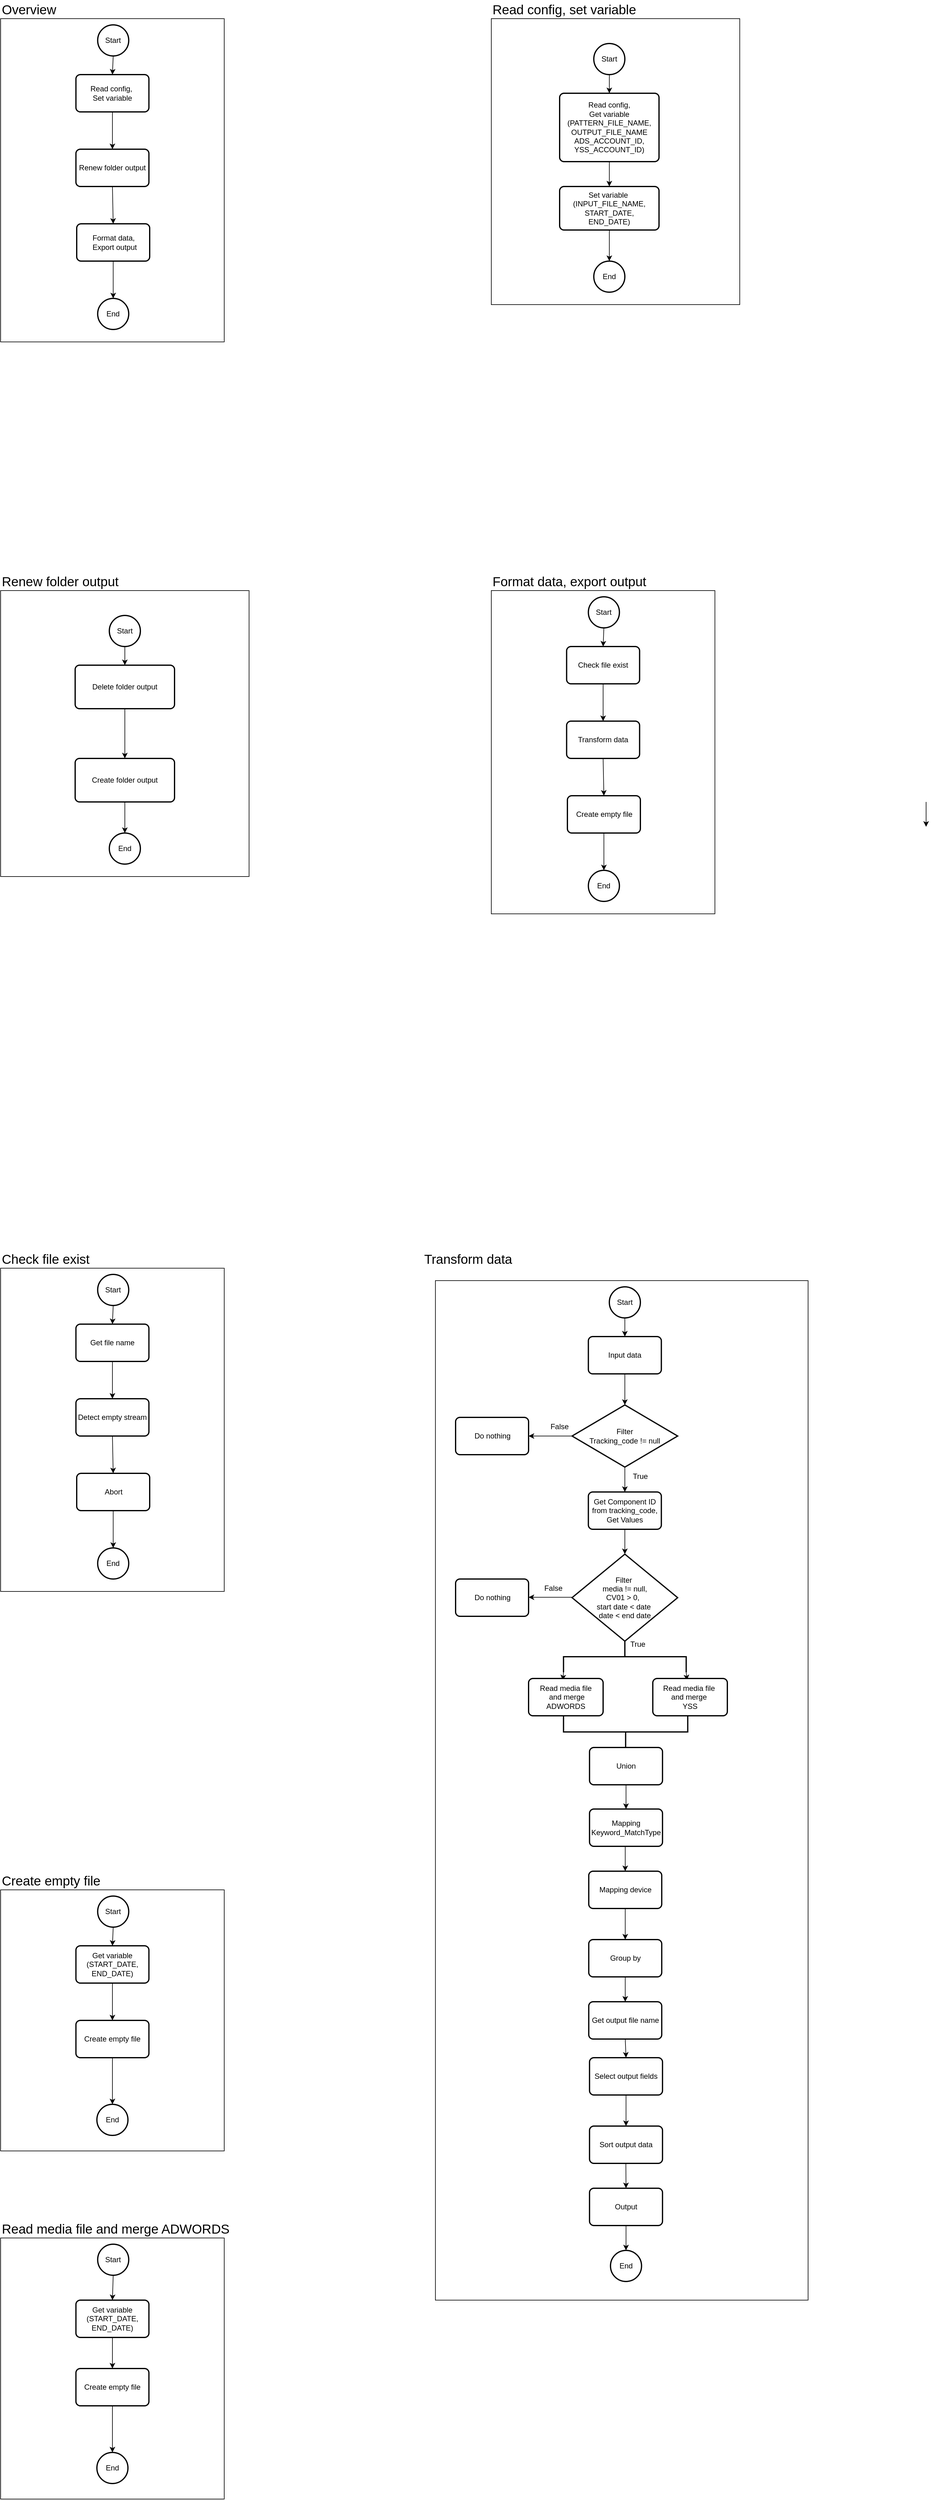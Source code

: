 <mxfile version="24.8.3">
  <diagram name="Page-1" id="QcSPTYwzE0Wv7wZv9sbd">
    <mxGraphModel grid="1" page="1" gridSize="10" guides="1" tooltips="1" connect="1" arrows="1" fold="1" pageScale="1" pageWidth="850" pageHeight="1100" math="0" shadow="0">
      <root>
        <mxCell id="0" />
        <mxCell id="1" parent="0" />
        <mxCell id="HnQaNsxPzA5SRA8-1qJC-114" value="" style="rounded=0;whiteSpace=wrap;html=1;" vertex="1" parent="1">
          <mxGeometry x="200" y="-880" width="360" height="520" as="geometry" />
        </mxCell>
        <mxCell id="HnQaNsxPzA5SRA8-1qJC-112" value="" style="rounded=0;whiteSpace=wrap;html=1;" vertex="1" parent="1">
          <mxGeometry x="900" y="1150" width="600" height="1640" as="geometry" />
        </mxCell>
        <mxCell id="HnQaNsxPzA5SRA8-1qJC-42" value="Start" style="strokeWidth=2;html=1;shape=mxgraph.flowchart.start_2;whiteSpace=wrap;" vertex="1" parent="1">
          <mxGeometry x="1180" y="1160" width="50" height="50" as="geometry" />
        </mxCell>
        <mxCell id="HnQaNsxPzA5SRA8-1qJC-43" value="Input data" style="rounded=1;whiteSpace=wrap;html=1;absoluteArcSize=1;arcSize=14;strokeWidth=2;" vertex="1" parent="1">
          <mxGeometry x="1146.25" y="1240" width="117.5" height="60" as="geometry" />
        </mxCell>
        <mxCell id="HnQaNsxPzA5SRA8-1qJC-44" value="" style="endArrow=classic;html=1;rounded=0;exitX=0.5;exitY=1;exitDx=0;exitDy=0;exitPerimeter=0;" edge="1" parent="1" source="HnQaNsxPzA5SRA8-1qJC-42" target="HnQaNsxPzA5SRA8-1qJC-43">
          <mxGeometry width="50" height="50" relative="1" as="geometry">
            <mxPoint x="399" y="1310" as="sourcePoint" />
            <mxPoint x="399" y="1370" as="targetPoint" />
          </mxGeometry>
        </mxCell>
        <mxCell id="HnQaNsxPzA5SRA8-1qJC-47" value="" style="endArrow=classic;html=1;rounded=0;exitX=0.5;exitY=1;exitDx=0;exitDy=0;entryX=0.5;entryY=0;entryDx=0;entryDy=0;entryPerimeter=0;" edge="1" parent="1" source="HnQaNsxPzA5SRA8-1qJC-43" target="Kr7eUfW6-zDZTBpOIOXm-1">
          <mxGeometry width="50" height="50" relative="1" as="geometry">
            <mxPoint x="1450" y="1370" as="sourcePoint" />
            <mxPoint x="1205" y="1340" as="targetPoint" />
          </mxGeometry>
        </mxCell>
        <mxCell id="HnQaNsxPzA5SRA8-1qJC-49" value="Get Component ID from tracking_code,&lt;div&gt;Get Values&lt;/div&gt;" style="rounded=1;whiteSpace=wrap;html=1;absoluteArcSize=1;arcSize=14;strokeWidth=2;" vertex="1" parent="1">
          <mxGeometry x="1146.25" y="1490" width="117.5" height="60" as="geometry" />
        </mxCell>
        <mxCell id="HnQaNsxPzA5SRA8-1qJC-51" value="" style="endArrow=classic;html=1;rounded=0;exitX=0.5;exitY=1;exitDx=0;exitDy=0;entryX=0.5;entryY=0;entryDx=0;entryDy=0;entryPerimeter=0;" edge="1" parent="1" source="HnQaNsxPzA5SRA8-1qJC-49" target="Kr7eUfW6-zDZTBpOIOXm-7">
          <mxGeometry width="50" height="50" relative="1" as="geometry">
            <mxPoint x="1590" y="1530" as="sourcePoint" />
            <mxPoint x="1205" y="1590" as="targetPoint" />
          </mxGeometry>
        </mxCell>
        <mxCell id="HnQaNsxPzA5SRA8-1qJC-54" value="" style="endArrow=classic;html=1;rounded=0;exitX=0.5;exitY=1;exitDx=0;exitDy=0;entryX=0.5;entryY=0;entryDx=0;entryDy=0;" edge="1" parent="1" source="HnQaNsxPzA5SRA8-1qJC-67" target="HnQaNsxPzA5SRA8-1qJC-65">
          <mxGeometry width="50" height="50" relative="1" as="geometry">
            <mxPoint x="1298.88" y="2150" as="sourcePoint" />
            <mxPoint x="1298.88" y="2190" as="targetPoint" />
          </mxGeometry>
        </mxCell>
        <mxCell id="HnQaNsxPzA5SRA8-1qJC-56" value="" style="endArrow=classic;html=1;rounded=0;exitX=0.5;exitY=1;exitDx=0;exitDy=0;entryX=0.5;entryY=0;entryDx=0;entryDy=0;" edge="1" parent="1" target="HnQaNsxPzA5SRA8-1qJC-67">
          <mxGeometry width="50" height="50" relative="1" as="geometry">
            <mxPoint x="1205.63" y="2060" as="sourcePoint" />
            <mxPoint x="1640.63" y="1770" as="targetPoint" />
          </mxGeometry>
        </mxCell>
        <mxCell id="HnQaNsxPzA5SRA8-1qJC-59" value="" style="endArrow=classic;html=1;rounded=0;entryX=0.5;entryY=0;entryDx=0;entryDy=0;exitX=0.5;exitY=1;exitDx=0;exitDy=0;entryPerimeter=0;" edge="1" parent="1" source="HnQaNsxPzA5SRA8-1qJC-70">
          <mxGeometry width="50" height="50" relative="1" as="geometry">
            <mxPoint x="1340.63" y="2660" as="sourcePoint" />
            <mxPoint x="1206.88" y="2710" as="targetPoint" />
          </mxGeometry>
        </mxCell>
        <mxCell id="HnQaNsxPzA5SRA8-1qJC-65" value="Group by" style="rounded=1;whiteSpace=wrap;html=1;absoluteArcSize=1;arcSize=14;strokeWidth=2;" vertex="1" parent="1">
          <mxGeometry x="1146.88" y="2210" width="117.5" height="60" as="geometry" />
        </mxCell>
        <mxCell id="HnQaNsxPzA5SRA8-1qJC-66" value="Sort output data" style="rounded=1;whiteSpace=wrap;html=1;absoluteArcSize=1;arcSize=14;strokeWidth=2;" vertex="1" parent="1">
          <mxGeometry x="1148.13" y="2510" width="117.5" height="60" as="geometry" />
        </mxCell>
        <mxCell id="HnQaNsxPzA5SRA8-1qJC-67" value="Mapping device" style="rounded=1;whiteSpace=wrap;html=1;absoluteArcSize=1;arcSize=14;strokeWidth=2;" vertex="1" parent="1">
          <mxGeometry x="1146.88" y="2100" width="117.5" height="60" as="geometry" />
        </mxCell>
        <mxCell id="HnQaNsxPzA5SRA8-1qJC-68" value="Mapping Keyword_MatchType" style="rounded=1;whiteSpace=wrap;html=1;absoluteArcSize=1;arcSize=14;strokeWidth=2;" vertex="1" parent="1">
          <mxGeometry x="1148.13" y="2000" width="117.5" height="60" as="geometry" />
        </mxCell>
        <mxCell id="HnQaNsxPzA5SRA8-1qJC-69" value="Get output file name" style="rounded=1;whiteSpace=wrap;html=1;absoluteArcSize=1;arcSize=14;strokeWidth=2;" vertex="1" parent="1">
          <mxGeometry x="1146.88" y="2310" width="117.5" height="60" as="geometry" />
        </mxCell>
        <mxCell id="HnQaNsxPzA5SRA8-1qJC-70" value="Output" style="rounded=1;whiteSpace=wrap;html=1;absoluteArcSize=1;arcSize=14;strokeWidth=2;" vertex="1" parent="1">
          <mxGeometry x="1148.13" y="2610" width="117.5" height="60" as="geometry" />
        </mxCell>
        <mxCell id="HnQaNsxPzA5SRA8-1qJC-89" value="End" style="strokeWidth=2;html=1;shape=mxgraph.flowchart.start_2;whiteSpace=wrap;" vertex="1" parent="1">
          <mxGeometry x="1181.88" y="2710" width="50" height="50" as="geometry" />
        </mxCell>
        <mxCell id="HnQaNsxPzA5SRA8-1qJC-98" value="" style="endArrow=classic;html=1;rounded=0;exitX=0.5;exitY=1;exitDx=0;exitDy=0;entryX=0.5;entryY=0;entryDx=0;entryDy=0;" edge="1" parent="1">
          <mxGeometry width="50" height="50" relative="1" as="geometry">
            <mxPoint x="1690" y="380" as="sourcePoint" />
            <mxPoint x="1690" y="420" as="targetPoint" />
          </mxGeometry>
        </mxCell>
        <mxCell id="HnQaNsxPzA5SRA8-1qJC-100" value="Start" style="strokeWidth=2;html=1;shape=mxgraph.flowchart.start_2;whiteSpace=wrap;" vertex="1" parent="1">
          <mxGeometry x="356.25" y="-870" width="50" height="50" as="geometry" />
        </mxCell>
        <mxCell id="HnQaNsxPzA5SRA8-1qJC-101" value="Read config,&amp;nbsp;&lt;div&gt;Set variable&lt;/div&gt;" style="rounded=1;whiteSpace=wrap;html=1;absoluteArcSize=1;arcSize=14;strokeWidth=2;" vertex="1" parent="1">
          <mxGeometry x="321.25" y="-790" width="117.5" height="60" as="geometry" />
        </mxCell>
        <mxCell id="HnQaNsxPzA5SRA8-1qJC-102" value="End" style="strokeWidth=2;html=1;shape=mxgraph.flowchart.start_2;whiteSpace=wrap;" vertex="1" parent="1">
          <mxGeometry x="356.25" y="-430" width="50" height="50" as="geometry" />
        </mxCell>
        <mxCell id="HnQaNsxPzA5SRA8-1qJC-103" value="" style="endArrow=classic;html=1;rounded=0;exitX=0.5;exitY=1;exitDx=0;exitDy=0;exitPerimeter=0;entryX=0.5;entryY=0;entryDx=0;entryDy=0;" edge="1" parent="1" source="HnQaNsxPzA5SRA8-1qJC-100" target="HnQaNsxPzA5SRA8-1qJC-101">
          <mxGeometry width="50" height="50" relative="1" as="geometry">
            <mxPoint x="541.25" y="-680" as="sourcePoint" />
            <mxPoint x="601.25" y="-600" as="targetPoint" />
          </mxGeometry>
        </mxCell>
        <mxCell id="HnQaNsxPzA5SRA8-1qJC-104" value="Renew folder output" style="rounded=1;whiteSpace=wrap;html=1;absoluteArcSize=1;arcSize=14;strokeWidth=2;" vertex="1" parent="1">
          <mxGeometry x="321.25" y="-670" width="117.5" height="60" as="geometry" />
        </mxCell>
        <mxCell id="HnQaNsxPzA5SRA8-1qJC-105" value="Format data,&lt;div&gt;&amp;nbsp;Export output&lt;/div&gt;" style="rounded=1;whiteSpace=wrap;html=1;absoluteArcSize=1;arcSize=14;strokeWidth=2;" vertex="1" parent="1">
          <mxGeometry x="322.5" y="-550" width="117.5" height="60" as="geometry" />
        </mxCell>
        <mxCell id="HnQaNsxPzA5SRA8-1qJC-106" value="" style="endArrow=classic;html=1;rounded=0;exitX=0.5;exitY=1;exitDx=0;exitDy=0;" edge="1" parent="1" source="HnQaNsxPzA5SRA8-1qJC-101" target="HnQaNsxPzA5SRA8-1qJC-104">
          <mxGeometry width="50" height="50" relative="1" as="geometry">
            <mxPoint x="501.25" y="-480" as="sourcePoint" />
            <mxPoint x="551.25" y="-530" as="targetPoint" />
          </mxGeometry>
        </mxCell>
        <mxCell id="HnQaNsxPzA5SRA8-1qJC-107" value="" style="endArrow=classic;html=1;rounded=0;exitX=0.5;exitY=1;exitDx=0;exitDy=0;entryX=0.5;entryY=0;entryDx=0;entryDy=0;" edge="1" parent="1" source="HnQaNsxPzA5SRA8-1qJC-104" target="HnQaNsxPzA5SRA8-1qJC-105">
          <mxGeometry width="50" height="50" relative="1" as="geometry">
            <mxPoint x="390.25" y="-720" as="sourcePoint" />
            <mxPoint x="390.25" y="-660" as="targetPoint" />
          </mxGeometry>
        </mxCell>
        <mxCell id="HnQaNsxPzA5SRA8-1qJC-108" value="" style="endArrow=classic;html=1;rounded=0;exitX=0.5;exitY=1;exitDx=0;exitDy=0;entryX=0.5;entryY=0;entryDx=0;entryDy=0;entryPerimeter=0;" edge="1" parent="1" source="HnQaNsxPzA5SRA8-1qJC-105" target="HnQaNsxPzA5SRA8-1qJC-102">
          <mxGeometry width="50" height="50" relative="1" as="geometry">
            <mxPoint x="400.25" y="-710" as="sourcePoint" />
            <mxPoint x="400.25" y="-650" as="targetPoint" />
          </mxGeometry>
        </mxCell>
        <mxCell id="HnQaNsxPzA5SRA8-1qJC-113" value="&lt;font style=&quot;font-size: 21px;&quot;&gt;Transform data&lt;/font&gt;" style="text;html=1;align=left;verticalAlign=middle;whiteSpace=wrap;rounded=0;" vertex="1" parent="1">
          <mxGeometry x="880" y="1100" width="180" height="30" as="geometry" />
        </mxCell>
        <mxCell id="HnQaNsxPzA5SRA8-1qJC-115" value="&lt;font style=&quot;font-size: 21px;&quot;&gt;Overview&lt;/font&gt;" style="text;html=1;align=left;verticalAlign=middle;whiteSpace=wrap;rounded=0;" vertex="1" parent="1">
          <mxGeometry x="200" y="-910" width="180" height="30" as="geometry" />
        </mxCell>
        <mxCell id="HnQaNsxPzA5SRA8-1qJC-116" value="" style="rounded=0;whiteSpace=wrap;html=1;" vertex="1" parent="1">
          <mxGeometry x="990" y="-880" width="400" height="460" as="geometry" />
        </mxCell>
        <mxCell id="HnQaNsxPzA5SRA8-1qJC-117" value="Read config,&lt;div&gt;Get variable&lt;/div&gt;&lt;div&gt;(PATTERN_FILE_NAME,&lt;/div&gt;&lt;div&gt;OUTPUT_FILE_NAME&lt;/div&gt;&lt;div&gt;ADS_ACCOUNT_ID,&lt;/div&gt;&lt;div&gt;YSS_ACCOUNT_ID)&lt;/div&gt;" style="rounded=1;whiteSpace=wrap;html=1;absoluteArcSize=1;arcSize=14;strokeWidth=2;" vertex="1" parent="1">
          <mxGeometry x="1100" y="-760" width="160" height="110" as="geometry" />
        </mxCell>
        <mxCell id="HnQaNsxPzA5SRA8-1qJC-118" value="End" style="strokeWidth=2;html=1;shape=mxgraph.flowchart.start_2;whiteSpace=wrap;" vertex="1" parent="1">
          <mxGeometry x="1155" y="-490" width="50" height="50" as="geometry" />
        </mxCell>
        <mxCell id="HnQaNsxPzA5SRA8-1qJC-119" value="" style="endArrow=classic;html=1;rounded=0;exitX=0.5;exitY=1;exitDx=0;exitDy=0;exitPerimeter=0;entryX=0.5;entryY=0;entryDx=0;entryDy=0;" edge="1" parent="1" target="HnQaNsxPzA5SRA8-1qJC-117">
          <mxGeometry width="50" height="50" relative="1" as="geometry">
            <mxPoint x="1180" y="-790" as="sourcePoint" />
            <mxPoint x="1400" y="-570" as="targetPoint" />
          </mxGeometry>
        </mxCell>
        <mxCell id="HnQaNsxPzA5SRA8-1qJC-120" value="Set variable&amp;nbsp;&lt;div&gt;(INPUT_FILE_NAME,&lt;/div&gt;&lt;div&gt;START_DATE,&lt;/div&gt;&lt;div&gt;END_DATE)&lt;/div&gt;" style="rounded=1;whiteSpace=wrap;html=1;absoluteArcSize=1;arcSize=14;strokeWidth=2;" vertex="1" parent="1">
          <mxGeometry x="1100" y="-610" width="160" height="70" as="geometry" />
        </mxCell>
        <mxCell id="HnQaNsxPzA5SRA8-1qJC-121" value="" style="endArrow=classic;html=1;rounded=0;exitX=0.5;exitY=1;exitDx=0;exitDy=0;" edge="1" parent="1" source="HnQaNsxPzA5SRA8-1qJC-117" target="HnQaNsxPzA5SRA8-1qJC-120">
          <mxGeometry width="50" height="50" relative="1" as="geometry">
            <mxPoint x="1300" y="-450" as="sourcePoint" />
            <mxPoint x="1350" y="-500" as="targetPoint" />
          </mxGeometry>
        </mxCell>
        <mxCell id="HnQaNsxPzA5SRA8-1qJC-122" value="" style="endArrow=classic;html=1;rounded=0;exitX=0.5;exitY=1;exitDx=0;exitDy=0;entryX=0.5;entryY=0;entryDx=0;entryDy=0;entryPerimeter=0;" edge="1" parent="1" source="HnQaNsxPzA5SRA8-1qJC-120" target="HnQaNsxPzA5SRA8-1qJC-118">
          <mxGeometry width="50" height="50" relative="1" as="geometry">
            <mxPoint x="1178.75" y="-220" as="sourcePoint" />
            <mxPoint x="1197.75" y="-380" as="targetPoint" />
          </mxGeometry>
        </mxCell>
        <mxCell id="HnQaNsxPzA5SRA8-1qJC-123" value="Start" style="strokeWidth=2;html=1;shape=mxgraph.flowchart.start_2;whiteSpace=wrap;" vertex="1" parent="1">
          <mxGeometry x="1155" y="-840" width="50" height="50" as="geometry" />
        </mxCell>
        <mxCell id="HnQaNsxPzA5SRA8-1qJC-124" value="&lt;font style=&quot;font-size: 21px;&quot;&gt;Read config, set variable&lt;/font&gt;" style="text;html=1;align=left;verticalAlign=middle;whiteSpace=wrap;rounded=0;" vertex="1" parent="1">
          <mxGeometry x="990" y="-910" width="260" height="30" as="geometry" />
        </mxCell>
        <mxCell id="HnQaNsxPzA5SRA8-1qJC-136" value="" style="rounded=0;whiteSpace=wrap;html=1;" vertex="1" parent="1">
          <mxGeometry x="200" y="40" width="400" height="460" as="geometry" />
        </mxCell>
        <mxCell id="HnQaNsxPzA5SRA8-1qJC-137" value="Delete folder output" style="rounded=1;whiteSpace=wrap;html=1;absoluteArcSize=1;arcSize=14;strokeWidth=2;" vertex="1" parent="1">
          <mxGeometry x="320" y="160" width="160" height="70" as="geometry" />
        </mxCell>
        <mxCell id="HnQaNsxPzA5SRA8-1qJC-138" value="End" style="strokeWidth=2;html=1;shape=mxgraph.flowchart.start_2;whiteSpace=wrap;" vertex="1" parent="1">
          <mxGeometry x="375" y="430" width="50" height="50" as="geometry" />
        </mxCell>
        <mxCell id="HnQaNsxPzA5SRA8-1qJC-139" value="" style="endArrow=classic;html=1;rounded=0;exitX=0.5;exitY=1;exitDx=0;exitDy=0;exitPerimeter=0;entryX=0.5;entryY=0;entryDx=0;entryDy=0;" edge="1" parent="1" target="HnQaNsxPzA5SRA8-1qJC-137">
          <mxGeometry width="50" height="50" relative="1" as="geometry">
            <mxPoint x="400" y="130" as="sourcePoint" />
            <mxPoint x="620" y="350" as="targetPoint" />
          </mxGeometry>
        </mxCell>
        <mxCell id="HnQaNsxPzA5SRA8-1qJC-140" value="Create folder output" style="rounded=1;whiteSpace=wrap;html=1;absoluteArcSize=1;arcSize=14;strokeWidth=2;" vertex="1" parent="1">
          <mxGeometry x="320" y="310" width="160" height="70" as="geometry" />
        </mxCell>
        <mxCell id="HnQaNsxPzA5SRA8-1qJC-141" value="" style="endArrow=classic;html=1;rounded=0;exitX=0.5;exitY=1;exitDx=0;exitDy=0;" edge="1" parent="1" source="HnQaNsxPzA5SRA8-1qJC-137" target="HnQaNsxPzA5SRA8-1qJC-140">
          <mxGeometry width="50" height="50" relative="1" as="geometry">
            <mxPoint x="520" y="470" as="sourcePoint" />
            <mxPoint x="570" y="420" as="targetPoint" />
          </mxGeometry>
        </mxCell>
        <mxCell id="HnQaNsxPzA5SRA8-1qJC-142" value="" style="endArrow=classic;html=1;rounded=0;exitX=0.5;exitY=1;exitDx=0;exitDy=0;entryX=0.5;entryY=0;entryDx=0;entryDy=0;entryPerimeter=0;" edge="1" parent="1" source="HnQaNsxPzA5SRA8-1qJC-140" target="HnQaNsxPzA5SRA8-1qJC-138">
          <mxGeometry width="50" height="50" relative="1" as="geometry">
            <mxPoint x="398.75" y="700" as="sourcePoint" />
            <mxPoint x="417.75" y="540" as="targetPoint" />
          </mxGeometry>
        </mxCell>
        <mxCell id="HnQaNsxPzA5SRA8-1qJC-143" value="Start" style="strokeWidth=2;html=1;shape=mxgraph.flowchart.start_2;whiteSpace=wrap;" vertex="1" parent="1">
          <mxGeometry x="375" y="80" width="50" height="50" as="geometry" />
        </mxCell>
        <mxCell id="HnQaNsxPzA5SRA8-1qJC-144" value="&lt;span style=&quot;font-size: 21px;&quot;&gt;Renew folder output&lt;/span&gt;" style="text;html=1;align=left;verticalAlign=middle;whiteSpace=wrap;rounded=0;" vertex="1" parent="1">
          <mxGeometry x="200" y="10" width="260" height="30" as="geometry" />
        </mxCell>
        <mxCell id="HnQaNsxPzA5SRA8-1qJC-145" value="" style="rounded=0;whiteSpace=wrap;html=1;" vertex="1" parent="1">
          <mxGeometry x="990" y="40" width="360" height="520" as="geometry" />
        </mxCell>
        <mxCell id="HnQaNsxPzA5SRA8-1qJC-146" value="Start" style="strokeWidth=2;html=1;shape=mxgraph.flowchart.start_2;whiteSpace=wrap;" vertex="1" parent="1">
          <mxGeometry x="1146.25" y="50" width="50" height="50" as="geometry" />
        </mxCell>
        <mxCell id="HnQaNsxPzA5SRA8-1qJC-147" value="Check file exist" style="rounded=1;whiteSpace=wrap;html=1;absoluteArcSize=1;arcSize=14;strokeWidth=2;" vertex="1" parent="1">
          <mxGeometry x="1111.25" y="130" width="117.5" height="60" as="geometry" />
        </mxCell>
        <mxCell id="HnQaNsxPzA5SRA8-1qJC-148" value="End" style="strokeWidth=2;html=1;shape=mxgraph.flowchart.start_2;whiteSpace=wrap;" vertex="1" parent="1">
          <mxGeometry x="1146.25" y="490" width="50" height="50" as="geometry" />
        </mxCell>
        <mxCell id="HnQaNsxPzA5SRA8-1qJC-149" value="" style="endArrow=classic;html=1;rounded=0;exitX=0.5;exitY=1;exitDx=0;exitDy=0;exitPerimeter=0;entryX=0.5;entryY=0;entryDx=0;entryDy=0;" edge="1" parent="1" source="HnQaNsxPzA5SRA8-1qJC-146" target="HnQaNsxPzA5SRA8-1qJC-147">
          <mxGeometry width="50" height="50" relative="1" as="geometry">
            <mxPoint x="1331.25" y="240" as="sourcePoint" />
            <mxPoint x="1391.25" y="320" as="targetPoint" />
          </mxGeometry>
        </mxCell>
        <mxCell id="HnQaNsxPzA5SRA8-1qJC-150" value="Transform data" style="rounded=1;whiteSpace=wrap;html=1;absoluteArcSize=1;arcSize=14;strokeWidth=2;" vertex="1" parent="1">
          <mxGeometry x="1111.25" y="250" width="117.5" height="60" as="geometry" />
        </mxCell>
        <mxCell id="HnQaNsxPzA5SRA8-1qJC-151" value="Create empty file" style="rounded=1;whiteSpace=wrap;html=1;absoluteArcSize=1;arcSize=14;strokeWidth=2;" vertex="1" parent="1">
          <mxGeometry x="1112.5" y="370" width="117.5" height="60" as="geometry" />
        </mxCell>
        <mxCell id="HnQaNsxPzA5SRA8-1qJC-152" value="" style="endArrow=classic;html=1;rounded=0;exitX=0.5;exitY=1;exitDx=0;exitDy=0;" edge="1" parent="1" source="HnQaNsxPzA5SRA8-1qJC-147" target="HnQaNsxPzA5SRA8-1qJC-150">
          <mxGeometry width="50" height="50" relative="1" as="geometry">
            <mxPoint x="1291.25" y="440" as="sourcePoint" />
            <mxPoint x="1341.25" y="390" as="targetPoint" />
          </mxGeometry>
        </mxCell>
        <mxCell id="HnQaNsxPzA5SRA8-1qJC-153" value="" style="endArrow=classic;html=1;rounded=0;exitX=0.5;exitY=1;exitDx=0;exitDy=0;entryX=0.5;entryY=0;entryDx=0;entryDy=0;" edge="1" parent="1" source="HnQaNsxPzA5SRA8-1qJC-150" target="HnQaNsxPzA5SRA8-1qJC-151">
          <mxGeometry width="50" height="50" relative="1" as="geometry">
            <mxPoint x="1180.25" y="200" as="sourcePoint" />
            <mxPoint x="1180.25" y="260" as="targetPoint" />
          </mxGeometry>
        </mxCell>
        <mxCell id="HnQaNsxPzA5SRA8-1qJC-154" value="" style="endArrow=classic;html=1;rounded=0;exitX=0.5;exitY=1;exitDx=0;exitDy=0;entryX=0.5;entryY=0;entryDx=0;entryDy=0;entryPerimeter=0;" edge="1" parent="1" source="HnQaNsxPzA5SRA8-1qJC-151" target="HnQaNsxPzA5SRA8-1qJC-148">
          <mxGeometry width="50" height="50" relative="1" as="geometry">
            <mxPoint x="1190.25" y="210" as="sourcePoint" />
            <mxPoint x="1190.25" y="270" as="targetPoint" />
          </mxGeometry>
        </mxCell>
        <mxCell id="HnQaNsxPzA5SRA8-1qJC-155" value="&lt;font style=&quot;font-size: 21px;&quot;&gt;Format data, export output&lt;/font&gt;" style="text;html=1;align=left;verticalAlign=middle;whiteSpace=wrap;rounded=0;" vertex="1" parent="1">
          <mxGeometry x="990" y="10" width="260" height="30" as="geometry" />
        </mxCell>
        <mxCell id="HnQaNsxPzA5SRA8-1qJC-156" value="" style="rounded=0;whiteSpace=wrap;html=1;" vertex="1" parent="1">
          <mxGeometry x="200" y="1130" width="360" height="520" as="geometry" />
        </mxCell>
        <mxCell id="HnQaNsxPzA5SRA8-1qJC-157" value="Start" style="strokeWidth=2;html=1;shape=mxgraph.flowchart.start_2;whiteSpace=wrap;" vertex="1" parent="1">
          <mxGeometry x="356.25" y="1140" width="50" height="50" as="geometry" />
        </mxCell>
        <mxCell id="HnQaNsxPzA5SRA8-1qJC-158" value="Get file name" style="rounded=1;whiteSpace=wrap;html=1;absoluteArcSize=1;arcSize=14;strokeWidth=2;" vertex="1" parent="1">
          <mxGeometry x="321.25" y="1220" width="117.5" height="60" as="geometry" />
        </mxCell>
        <mxCell id="HnQaNsxPzA5SRA8-1qJC-159" value="End" style="strokeWidth=2;html=1;shape=mxgraph.flowchart.start_2;whiteSpace=wrap;" vertex="1" parent="1">
          <mxGeometry x="356.25" y="1580" width="50" height="50" as="geometry" />
        </mxCell>
        <mxCell id="HnQaNsxPzA5SRA8-1qJC-160" value="" style="endArrow=classic;html=1;rounded=0;exitX=0.5;exitY=1;exitDx=0;exitDy=0;exitPerimeter=0;entryX=0.5;entryY=0;entryDx=0;entryDy=0;" edge="1" parent="1" source="HnQaNsxPzA5SRA8-1qJC-157" target="HnQaNsxPzA5SRA8-1qJC-158">
          <mxGeometry width="50" height="50" relative="1" as="geometry">
            <mxPoint x="541.25" y="1330" as="sourcePoint" />
            <mxPoint x="601.25" y="1410" as="targetPoint" />
          </mxGeometry>
        </mxCell>
        <mxCell id="HnQaNsxPzA5SRA8-1qJC-161" value="Detect empty stream" style="rounded=1;whiteSpace=wrap;html=1;absoluteArcSize=1;arcSize=14;strokeWidth=2;" vertex="1" parent="1">
          <mxGeometry x="321.25" y="1340" width="117.5" height="60" as="geometry" />
        </mxCell>
        <mxCell id="HnQaNsxPzA5SRA8-1qJC-162" value="Abort" style="rounded=1;whiteSpace=wrap;html=1;absoluteArcSize=1;arcSize=14;strokeWidth=2;" vertex="1" parent="1">
          <mxGeometry x="322.5" y="1460" width="117.5" height="60" as="geometry" />
        </mxCell>
        <mxCell id="HnQaNsxPzA5SRA8-1qJC-163" value="" style="endArrow=classic;html=1;rounded=0;exitX=0.5;exitY=1;exitDx=0;exitDy=0;" edge="1" parent="1" source="HnQaNsxPzA5SRA8-1qJC-158" target="HnQaNsxPzA5SRA8-1qJC-161">
          <mxGeometry width="50" height="50" relative="1" as="geometry">
            <mxPoint x="501.25" y="1530" as="sourcePoint" />
            <mxPoint x="551.25" y="1480" as="targetPoint" />
          </mxGeometry>
        </mxCell>
        <mxCell id="HnQaNsxPzA5SRA8-1qJC-164" value="" style="endArrow=classic;html=1;rounded=0;exitX=0.5;exitY=1;exitDx=0;exitDy=0;entryX=0.5;entryY=0;entryDx=0;entryDy=0;" edge="1" parent="1" source="HnQaNsxPzA5SRA8-1qJC-161" target="HnQaNsxPzA5SRA8-1qJC-162">
          <mxGeometry width="50" height="50" relative="1" as="geometry">
            <mxPoint x="390.25" y="1290" as="sourcePoint" />
            <mxPoint x="390.25" y="1350" as="targetPoint" />
          </mxGeometry>
        </mxCell>
        <mxCell id="HnQaNsxPzA5SRA8-1qJC-165" value="" style="endArrow=classic;html=1;rounded=0;exitX=0.5;exitY=1;exitDx=0;exitDy=0;entryX=0.5;entryY=0;entryDx=0;entryDy=0;entryPerimeter=0;" edge="1" parent="1" source="HnQaNsxPzA5SRA8-1qJC-162" target="HnQaNsxPzA5SRA8-1qJC-159">
          <mxGeometry width="50" height="50" relative="1" as="geometry">
            <mxPoint x="400.25" y="1300" as="sourcePoint" />
            <mxPoint x="400.25" y="1360" as="targetPoint" />
          </mxGeometry>
        </mxCell>
        <mxCell id="HnQaNsxPzA5SRA8-1qJC-166" value="&lt;font style=&quot;font-size: 21px;&quot;&gt;Check file exist&lt;/font&gt;" style="text;html=1;align=left;verticalAlign=middle;whiteSpace=wrap;rounded=0;" vertex="1" parent="1">
          <mxGeometry x="200" y="1100" width="180" height="30" as="geometry" />
        </mxCell>
        <mxCell id="HnQaNsxPzA5SRA8-1qJC-167" value="" style="rounded=0;whiteSpace=wrap;html=1;" vertex="1" parent="1">
          <mxGeometry x="200" y="2130" width="360" height="420" as="geometry" />
        </mxCell>
        <mxCell id="HnQaNsxPzA5SRA8-1qJC-168" value="Start" style="strokeWidth=2;html=1;shape=mxgraph.flowchart.start_2;whiteSpace=wrap;" vertex="1" parent="1">
          <mxGeometry x="356.25" y="2140" width="50" height="50" as="geometry" />
        </mxCell>
        <mxCell id="HnQaNsxPzA5SRA8-1qJC-169" value="Get variable&lt;div&gt;(START_DATE,&lt;/div&gt;&lt;div&gt;END_DATE)&lt;/div&gt;" style="rounded=1;whiteSpace=wrap;html=1;absoluteArcSize=1;arcSize=14;strokeWidth=2;" vertex="1" parent="1">
          <mxGeometry x="321.25" y="2220" width="117.5" height="60" as="geometry" />
        </mxCell>
        <mxCell id="HnQaNsxPzA5SRA8-1qJC-170" value="End" style="strokeWidth=2;html=1;shape=mxgraph.flowchart.start_2;whiteSpace=wrap;" vertex="1" parent="1">
          <mxGeometry x="355" y="2475" width="50" height="50" as="geometry" />
        </mxCell>
        <mxCell id="HnQaNsxPzA5SRA8-1qJC-171" value="" style="endArrow=classic;html=1;rounded=0;exitX=0.5;exitY=1;exitDx=0;exitDy=0;exitPerimeter=0;entryX=0.5;entryY=0;entryDx=0;entryDy=0;" edge="1" parent="1" source="HnQaNsxPzA5SRA8-1qJC-168" target="HnQaNsxPzA5SRA8-1qJC-169">
          <mxGeometry width="50" height="50" relative="1" as="geometry">
            <mxPoint x="541.25" y="2330" as="sourcePoint" />
            <mxPoint x="601.25" y="2410" as="targetPoint" />
          </mxGeometry>
        </mxCell>
        <mxCell id="HnQaNsxPzA5SRA8-1qJC-172" value="Create empty file" style="rounded=1;whiteSpace=wrap;html=1;absoluteArcSize=1;arcSize=14;strokeWidth=2;" vertex="1" parent="1">
          <mxGeometry x="321.25" y="2340" width="117.5" height="60" as="geometry" />
        </mxCell>
        <mxCell id="HnQaNsxPzA5SRA8-1qJC-174" value="" style="endArrow=classic;html=1;rounded=0;exitX=0.5;exitY=1;exitDx=0;exitDy=0;" edge="1" parent="1" source="HnQaNsxPzA5SRA8-1qJC-169" target="HnQaNsxPzA5SRA8-1qJC-172">
          <mxGeometry width="50" height="50" relative="1" as="geometry">
            <mxPoint x="501.25" y="2530" as="sourcePoint" />
            <mxPoint x="551.25" y="2480" as="targetPoint" />
          </mxGeometry>
        </mxCell>
        <mxCell id="HnQaNsxPzA5SRA8-1qJC-177" value="&lt;font style=&quot;font-size: 21px;&quot;&gt;Create empty file&lt;/font&gt;" style="text;html=1;align=left;verticalAlign=middle;whiteSpace=wrap;rounded=0;" vertex="1" parent="1">
          <mxGeometry x="200" y="2100" width="180" height="30" as="geometry" />
        </mxCell>
        <mxCell id="HnQaNsxPzA5SRA8-1qJC-178" value="" style="endArrow=classic;html=1;rounded=0;exitX=0.5;exitY=1;exitDx=0;exitDy=0;entryX=0.5;entryY=0;entryDx=0;entryDy=0;entryPerimeter=0;" edge="1" parent="1" source="HnQaNsxPzA5SRA8-1qJC-172" target="HnQaNsxPzA5SRA8-1qJC-170">
          <mxGeometry width="50" height="50" relative="1" as="geometry">
            <mxPoint x="440" y="2420" as="sourcePoint" />
            <mxPoint x="440" y="2480" as="targetPoint" />
          </mxGeometry>
        </mxCell>
        <mxCell id="Kr7eUfW6-zDZTBpOIOXm-1" value="Filter&lt;div&gt;Tracking_code != null&lt;/div&gt;" style="strokeWidth=2;html=1;shape=mxgraph.flowchart.decision;whiteSpace=wrap;" vertex="1" parent="1">
          <mxGeometry x="1120" y="1350" width="170" height="100" as="geometry" />
        </mxCell>
        <mxCell id="Kr7eUfW6-zDZTBpOIOXm-2" value="" style="endArrow=classic;html=1;rounded=0;exitX=0.5;exitY=1;exitDx=0;exitDy=0;exitPerimeter=0;entryX=0.5;entryY=0;entryDx=0;entryDy=0;" edge="1" parent="1" source="Kr7eUfW6-zDZTBpOIOXm-1" target="HnQaNsxPzA5SRA8-1qJC-49">
          <mxGeometry width="50" height="50" relative="1" as="geometry">
            <mxPoint x="1080" y="1560" as="sourcePoint" />
            <mxPoint x="1130" y="1510" as="targetPoint" />
          </mxGeometry>
        </mxCell>
        <mxCell id="Kr7eUfW6-zDZTBpOIOXm-3" value="True" style="text;html=1;align=center;verticalAlign=middle;whiteSpace=wrap;rounded=0;" vertex="1" parent="1">
          <mxGeometry x="1200" y="1450" width="60" height="30" as="geometry" />
        </mxCell>
        <mxCell id="Kr7eUfW6-zDZTBpOIOXm-4" value="False" style="text;html=1;align=center;verticalAlign=middle;whiteSpace=wrap;rounded=0;" vertex="1" parent="1">
          <mxGeometry x="1070" y="1370" width="60" height="30" as="geometry" />
        </mxCell>
        <mxCell id="Kr7eUfW6-zDZTBpOIOXm-5" value="" style="endArrow=classic;html=1;rounded=0;exitX=0;exitY=0.5;exitDx=0;exitDy=0;exitPerimeter=0;entryX=1;entryY=0.5;entryDx=0;entryDy=0;" edge="1" parent="1" source="Kr7eUfW6-zDZTBpOIOXm-1" target="Kr7eUfW6-zDZTBpOIOXm-6">
          <mxGeometry width="50" height="50" relative="1" as="geometry">
            <mxPoint x="990" y="1680" as="sourcePoint" />
            <mxPoint x="1040" y="1630" as="targetPoint" />
          </mxGeometry>
        </mxCell>
        <mxCell id="Kr7eUfW6-zDZTBpOIOXm-6" value="Do nothing" style="rounded=1;whiteSpace=wrap;html=1;absoluteArcSize=1;arcSize=14;strokeWidth=2;" vertex="1" parent="1">
          <mxGeometry x="932.5" y="1370" width="117.5" height="60" as="geometry" />
        </mxCell>
        <mxCell id="Kr7eUfW6-zDZTBpOIOXm-7" value="Filter&amp;nbsp;&lt;div&gt;media != null,&lt;/div&gt;&lt;div&gt;CV01 &amp;gt; 0,&amp;nbsp;&amp;nbsp;&lt;/div&gt;&lt;div&gt;start date &amp;lt; date&amp;nbsp;&lt;/div&gt;&lt;div&gt;date &amp;lt; end date&lt;/div&gt;" style="strokeWidth=2;html=1;shape=mxgraph.flowchart.decision;whiteSpace=wrap;" vertex="1" parent="1">
          <mxGeometry x="1120" y="1590" width="170" height="140" as="geometry" />
        </mxCell>
        <mxCell id="Kr7eUfW6-zDZTBpOIOXm-9" value="Do nothing" style="rounded=1;whiteSpace=wrap;html=1;absoluteArcSize=1;arcSize=14;strokeWidth=2;" vertex="1" parent="1">
          <mxGeometry x="932.5" y="1630" width="117.5" height="60" as="geometry" />
        </mxCell>
        <mxCell id="Kr7eUfW6-zDZTBpOIOXm-10" value="" style="endArrow=classic;html=1;rounded=0;exitX=0;exitY=0.5;exitDx=0;exitDy=0;exitPerimeter=0;entryX=1;entryY=0.5;entryDx=0;entryDy=0;" edge="1" parent="1">
          <mxGeometry width="50" height="50" relative="1" as="geometry">
            <mxPoint x="1120" y="1659.38" as="sourcePoint" />
            <mxPoint x="1050" y="1659.38" as="targetPoint" />
          </mxGeometry>
        </mxCell>
        <mxCell id="Kr7eUfW6-zDZTBpOIOXm-11" value="False" style="text;html=1;align=center;verticalAlign=middle;whiteSpace=wrap;rounded=0;" vertex="1" parent="1">
          <mxGeometry x="1060" y="1630" width="60" height="30" as="geometry" />
        </mxCell>
        <mxCell id="Kr7eUfW6-zDZTBpOIOXm-12" value="True" style="text;html=1;align=center;verticalAlign=middle;whiteSpace=wrap;rounded=0;" vertex="1" parent="1">
          <mxGeometry x="1196.25" y="1720" width="60" height="30" as="geometry" />
        </mxCell>
        <mxCell id="0eE5mDKedHnhcUvPpAx--1" value="Select output fields" style="rounded=1;whiteSpace=wrap;html=1;absoluteArcSize=1;arcSize=14;strokeWidth=2;" vertex="1" parent="1">
          <mxGeometry x="1148.13" y="2400" width="117.5" height="60" as="geometry" />
        </mxCell>
        <mxCell id="0eE5mDKedHnhcUvPpAx--2" value="" style="endArrow=classic;html=1;rounded=0;exitX=0.5;exitY=1;exitDx=0;exitDy=0;entryX=0.5;entryY=0;entryDx=0;entryDy=0;" edge="1" parent="1" source="HnQaNsxPzA5SRA8-1qJC-65" target="HnQaNsxPzA5SRA8-1qJC-69">
          <mxGeometry width="50" height="50" relative="1" as="geometry">
            <mxPoint x="1040.63" y="2440" as="sourcePoint" />
            <mxPoint x="1090.63" y="2390" as="targetPoint" />
          </mxGeometry>
        </mxCell>
        <mxCell id="0eE5mDKedHnhcUvPpAx--3" value="" style="endArrow=classic;html=1;rounded=0;exitX=0.5;exitY=1;exitDx=0;exitDy=0;entryX=0.5;entryY=0;entryDx=0;entryDy=0;" edge="1" parent="1" source="HnQaNsxPzA5SRA8-1qJC-69" target="0eE5mDKedHnhcUvPpAx--1">
          <mxGeometry width="50" height="50" relative="1" as="geometry">
            <mxPoint x="1330.63" y="2360" as="sourcePoint" />
            <mxPoint x="1330.63" y="2400" as="targetPoint" />
          </mxGeometry>
        </mxCell>
        <mxCell id="0eE5mDKedHnhcUvPpAx--4" value="" style="endArrow=classic;html=1;rounded=0;exitX=0.5;exitY=1;exitDx=0;exitDy=0;entryX=0.5;entryY=0;entryDx=0;entryDy=0;" edge="1" parent="1" source="0eE5mDKedHnhcUvPpAx--1" target="HnQaNsxPzA5SRA8-1qJC-66">
          <mxGeometry width="50" height="50" relative="1" as="geometry">
            <mxPoint x="1225.63" y="2290" as="sourcePoint" />
            <mxPoint x="1225.63" y="2330" as="targetPoint" />
          </mxGeometry>
        </mxCell>
        <mxCell id="0eE5mDKedHnhcUvPpAx--5" value="" style="endArrow=classic;html=1;rounded=0;entryX=0.5;entryY=0;entryDx=0;entryDy=0;" edge="1" parent="1" target="HnQaNsxPzA5SRA8-1qJC-70">
          <mxGeometry width="50" height="50" relative="1" as="geometry">
            <mxPoint x="1206.63" y="2570" as="sourcePoint" />
            <mxPoint x="1235.63" y="2340" as="targetPoint" />
          </mxGeometry>
        </mxCell>
        <mxCell id="rG0WmPMiKk3WmuIztW5L-2" value="" style="strokeWidth=2;html=1;shape=mxgraph.flowchart.annotation_2;align=left;labelPosition=right;pointerEvents=1;direction=south;" vertex="1" parent="1">
          <mxGeometry x="1106.25" y="1730" width="197.5" height="50" as="geometry" />
        </mxCell>
        <mxCell id="rG0WmPMiKk3WmuIztW5L-4" value="" style="endArrow=classic;html=1;rounded=0;entryX=0.458;entryY=0.05;entryDx=0;entryDy=0;entryPerimeter=0;exitX=1;exitY=1;exitDx=0;exitDy=0;exitPerimeter=0;" edge="1" parent="1" source="rG0WmPMiKk3WmuIztW5L-2" target="rG0WmPMiKk3WmuIztW5L-5">
          <mxGeometry width="50" height="50" relative="1" as="geometry">
            <mxPoint x="1155" y="1780" as="sourcePoint" />
            <mxPoint x="1145" y="1780" as="targetPoint" />
          </mxGeometry>
        </mxCell>
        <mxCell id="rG0WmPMiKk3WmuIztW5L-5" value="Read media file&lt;div&gt;&amp;nbsp;and merge&lt;/div&gt;&lt;div&gt;ADWORDS&lt;/div&gt;" style="rounded=1;whiteSpace=wrap;html=1;absoluteArcSize=1;arcSize=14;strokeWidth=2;" vertex="1" parent="1">
          <mxGeometry x="1050" y="1790" width="120" height="60" as="geometry" />
        </mxCell>
        <mxCell id="rG0WmPMiKk3WmuIztW5L-6" value="" style="endArrow=classic;html=1;rounded=0;entryX=0.458;entryY=0.05;entryDx=0;entryDy=0;entryPerimeter=0;exitX=1;exitY=0;exitDx=0;exitDy=0;exitPerimeter=0;" edge="1" parent="1" source="rG0WmPMiKk3WmuIztW5L-2" target="rG0WmPMiKk3WmuIztW5L-7">
          <mxGeometry width="50" height="50" relative="1" as="geometry">
            <mxPoint x="1296" y="1800" as="sourcePoint" />
            <mxPoint x="1335" y="1800" as="targetPoint" />
          </mxGeometry>
        </mxCell>
        <mxCell id="rG0WmPMiKk3WmuIztW5L-7" value="Read media file&amp;nbsp;&lt;div&gt;and merge&amp;nbsp;&lt;/div&gt;&lt;div&gt;YSS&lt;/div&gt;" style="rounded=1;whiteSpace=wrap;html=1;absoluteArcSize=1;arcSize=14;strokeWidth=2;" vertex="1" parent="1">
          <mxGeometry x="1250" y="1790" width="120" height="60" as="geometry" />
        </mxCell>
        <mxCell id="rG0WmPMiKk3WmuIztW5L-10" value="" style="strokeWidth=2;html=1;shape=mxgraph.flowchart.annotation_2;align=left;labelPosition=right;pointerEvents=1;direction=north;" vertex="1" parent="1">
          <mxGeometry x="1106.25" y="1851" width="200" height="50" as="geometry" />
        </mxCell>
        <mxCell id="rG0WmPMiKk3WmuIztW5L-11" value="" style="endArrow=classic;html=1;rounded=0;exitX=0.5;exitY=1;exitDx=0;exitDy=0;" edge="1" parent="1" source="rG0WmPMiKk3WmuIztW5L-12" target="HnQaNsxPzA5SRA8-1qJC-68">
          <mxGeometry width="50" height="50" relative="1" as="geometry">
            <mxPoint x="1400" y="2140" as="sourcePoint" />
            <mxPoint x="1450" y="2090" as="targetPoint" />
          </mxGeometry>
        </mxCell>
        <mxCell id="rG0WmPMiKk3WmuIztW5L-12" value="Union" style="rounded=1;whiteSpace=wrap;html=1;absoluteArcSize=1;arcSize=14;strokeWidth=2;" vertex="1" parent="1">
          <mxGeometry x="1148.13" y="1901" width="117.5" height="60" as="geometry" />
        </mxCell>
        <mxCell id="rG0WmPMiKk3WmuIztW5L-13" value="" style="rounded=0;whiteSpace=wrap;html=1;" vertex="1" parent="1">
          <mxGeometry x="200" y="2690" width="360" height="420" as="geometry" />
        </mxCell>
        <mxCell id="rG0WmPMiKk3WmuIztW5L-14" value="Start" style="strokeWidth=2;html=1;shape=mxgraph.flowchart.start_2;whiteSpace=wrap;" vertex="1" parent="1">
          <mxGeometry x="356.25" y="2700" width="50" height="50" as="geometry" />
        </mxCell>
        <mxCell id="rG0WmPMiKk3WmuIztW5L-15" value="Get variable&lt;div&gt;(START_DATE,&lt;/div&gt;&lt;div&gt;END_DATE)&lt;/div&gt;" style="rounded=1;whiteSpace=wrap;html=1;absoluteArcSize=1;arcSize=14;strokeWidth=2;" vertex="1" parent="1">
          <mxGeometry x="321.25" y="2790" width="117.5" height="60" as="geometry" />
        </mxCell>
        <mxCell id="rG0WmPMiKk3WmuIztW5L-16" value="End" style="strokeWidth=2;html=1;shape=mxgraph.flowchart.start_2;whiteSpace=wrap;" vertex="1" parent="1">
          <mxGeometry x="355" y="3035" width="50" height="50" as="geometry" />
        </mxCell>
        <mxCell id="rG0WmPMiKk3WmuIztW5L-17" value="" style="endArrow=classic;html=1;rounded=0;exitX=0.5;exitY=1;exitDx=0;exitDy=0;exitPerimeter=0;entryX=0.5;entryY=0;entryDx=0;entryDy=0;" edge="1" parent="1" source="rG0WmPMiKk3WmuIztW5L-14" target="rG0WmPMiKk3WmuIztW5L-15">
          <mxGeometry width="50" height="50" relative="1" as="geometry">
            <mxPoint x="541.25" y="2890" as="sourcePoint" />
            <mxPoint x="601.25" y="2970" as="targetPoint" />
          </mxGeometry>
        </mxCell>
        <mxCell id="rG0WmPMiKk3WmuIztW5L-18" value="Create empty file" style="rounded=1;whiteSpace=wrap;html=1;absoluteArcSize=1;arcSize=14;strokeWidth=2;" vertex="1" parent="1">
          <mxGeometry x="321.25" y="2900" width="117.5" height="60" as="geometry" />
        </mxCell>
        <mxCell id="rG0WmPMiKk3WmuIztW5L-19" value="" style="endArrow=classic;html=1;rounded=0;exitX=0.5;exitY=1;exitDx=0;exitDy=0;" edge="1" parent="1" source="rG0WmPMiKk3WmuIztW5L-15" target="rG0WmPMiKk3WmuIztW5L-18">
          <mxGeometry width="50" height="50" relative="1" as="geometry">
            <mxPoint x="501.25" y="3090" as="sourcePoint" />
            <mxPoint x="551.25" y="3040" as="targetPoint" />
          </mxGeometry>
        </mxCell>
        <mxCell id="rG0WmPMiKk3WmuIztW5L-20" value="&lt;span style=&quot;font-size: 21px;&quot;&gt;Read media file and merge ADWORDS&lt;/span&gt;" style="text;html=1;align=left;verticalAlign=middle;whiteSpace=wrap;rounded=0;" vertex="1" parent="1">
          <mxGeometry x="200" y="2660" width="380" height="30" as="geometry" />
        </mxCell>
        <mxCell id="rG0WmPMiKk3WmuIztW5L-21" value="" style="endArrow=classic;html=1;rounded=0;exitX=0.5;exitY=1;exitDx=0;exitDy=0;entryX=0.5;entryY=0;entryDx=0;entryDy=0;entryPerimeter=0;" edge="1" parent="1" source="rG0WmPMiKk3WmuIztW5L-18" target="rG0WmPMiKk3WmuIztW5L-16">
          <mxGeometry width="50" height="50" relative="1" as="geometry">
            <mxPoint x="440" y="2980" as="sourcePoint" />
            <mxPoint x="440" y="3040" as="targetPoint" />
          </mxGeometry>
        </mxCell>
      </root>
    </mxGraphModel>
  </diagram>
</mxfile>

